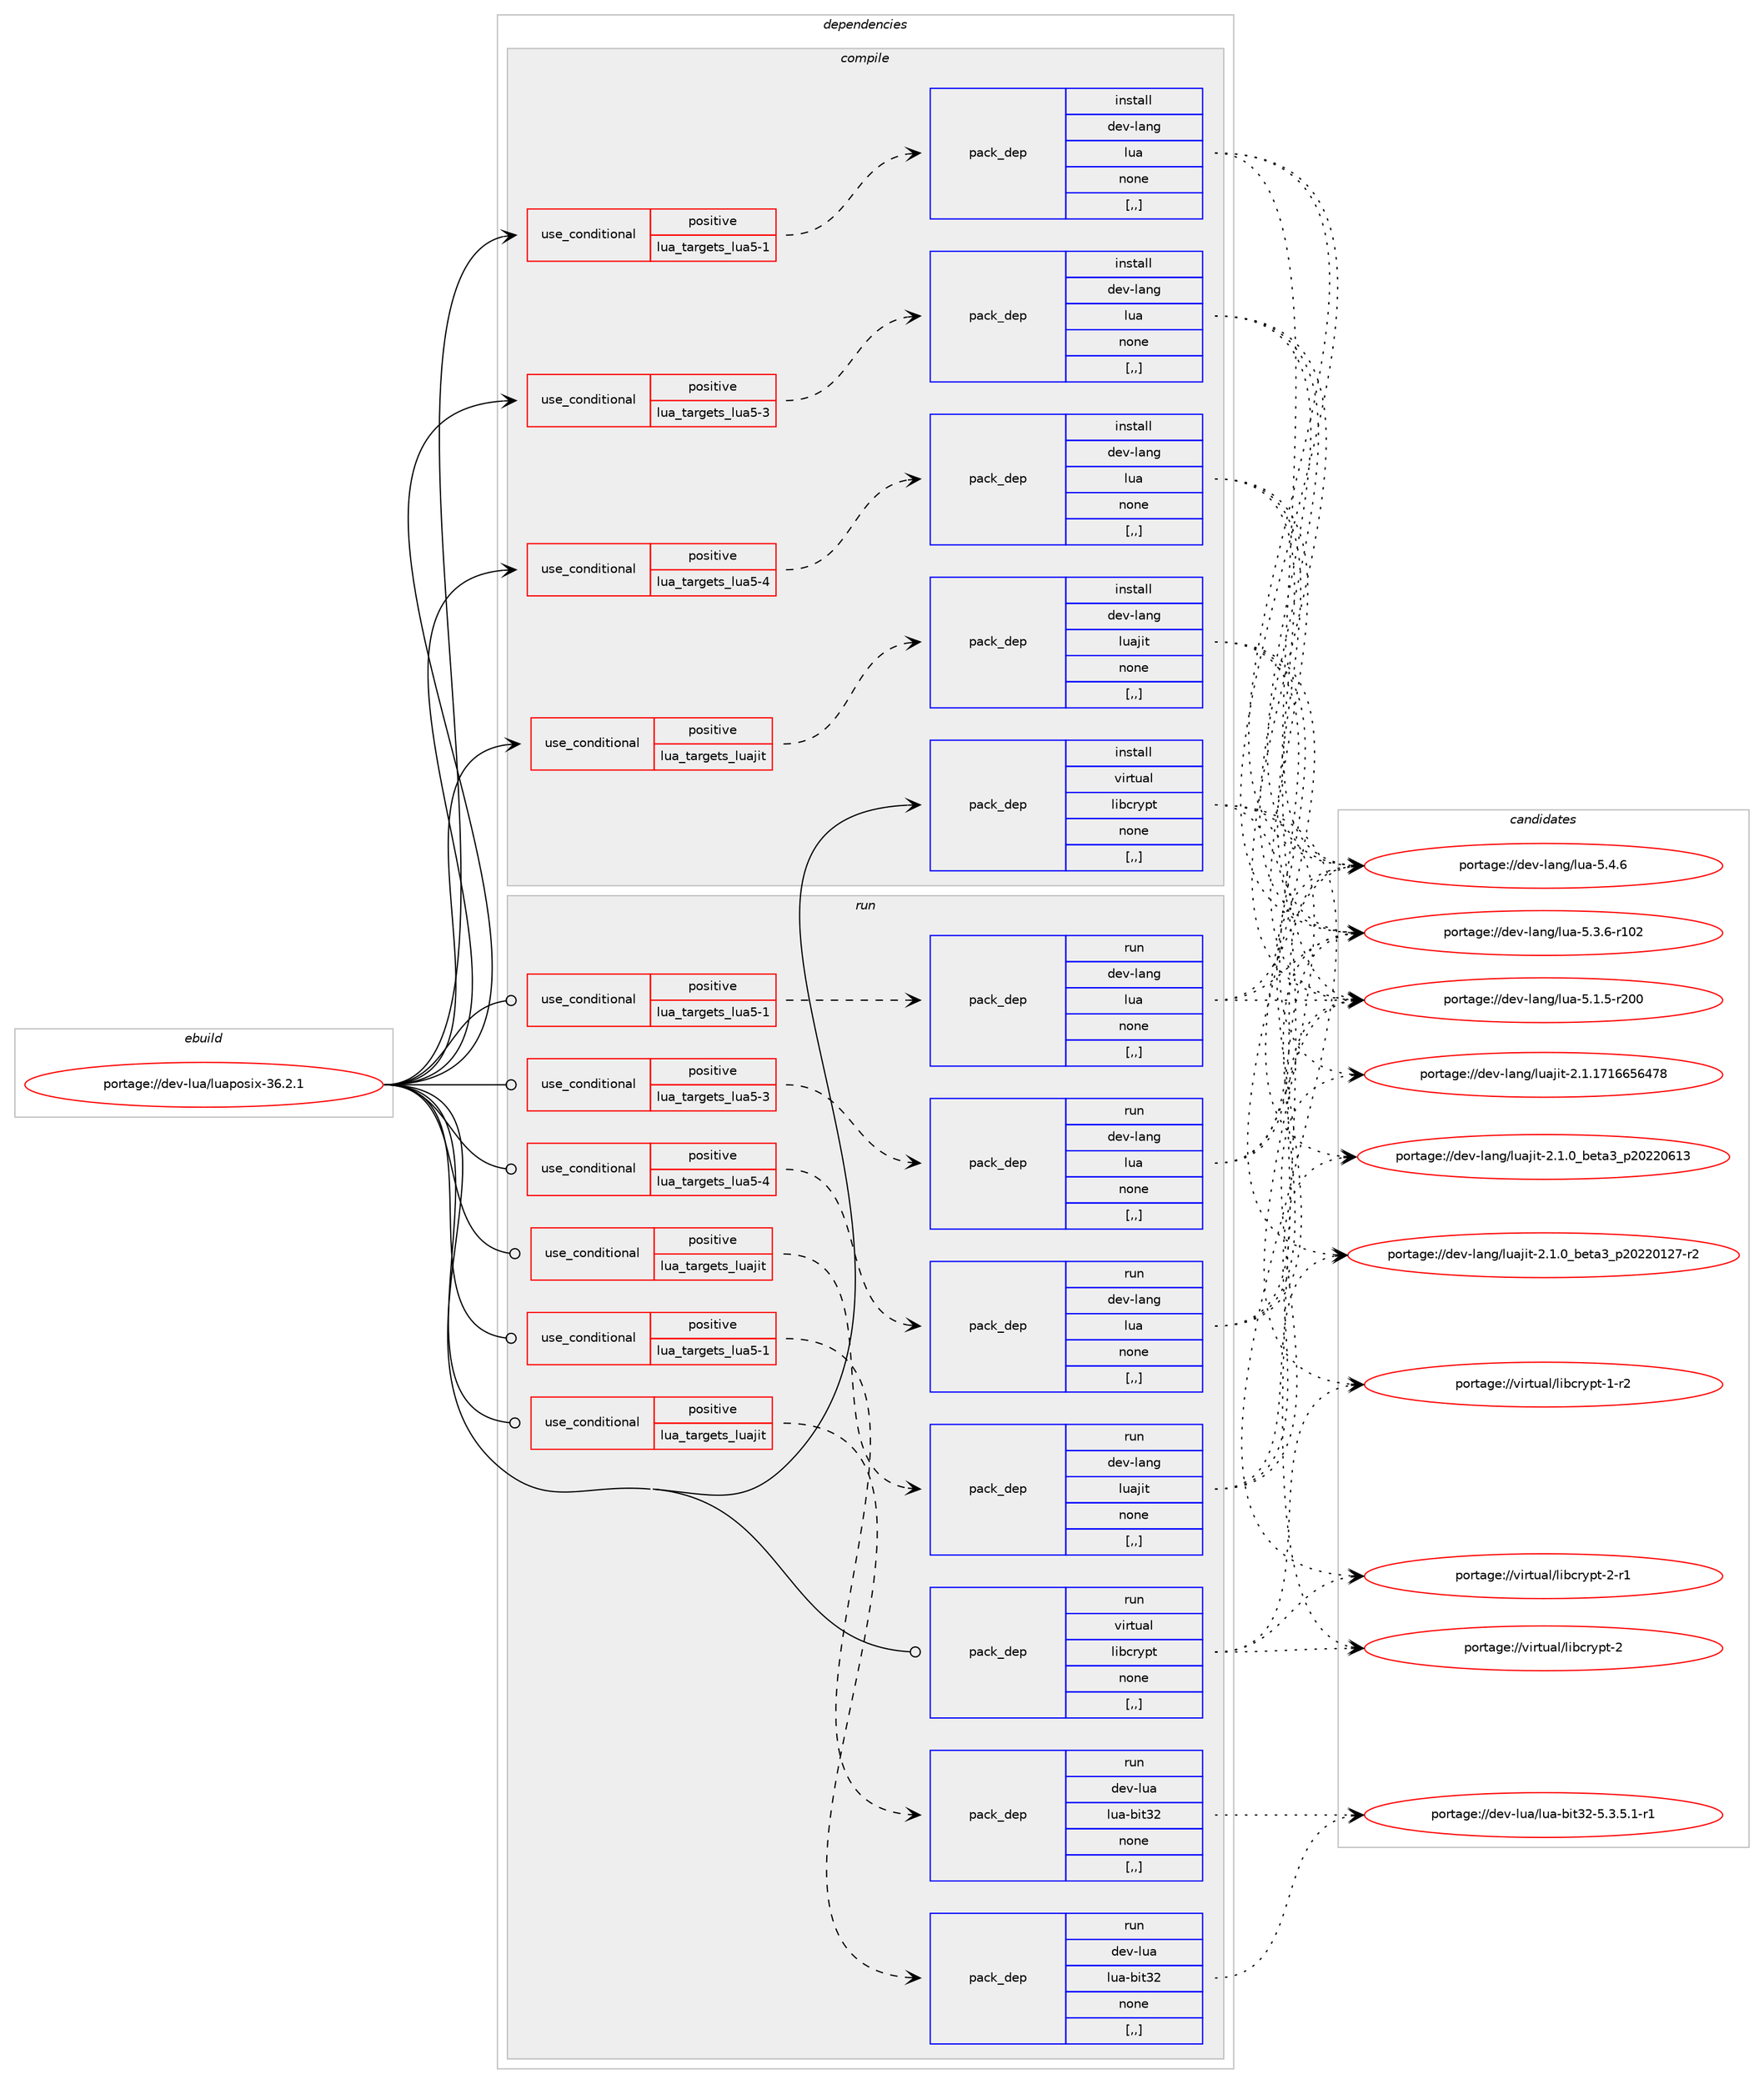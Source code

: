 digraph prolog {

# *************
# Graph options
# *************

newrank=true;
concentrate=true;
compound=true;
graph [rankdir=LR,fontname=Helvetica,fontsize=10,ranksep=1.5];#, ranksep=2.5, nodesep=0.2];
edge  [arrowhead=vee];
node  [fontname=Helvetica,fontsize=10];

# **********
# The ebuild
# **********

subgraph cluster_leftcol {
color=gray;
label=<<i>ebuild</i>>;
id [label="portage://dev-lua/luaposix-36.2.1", color=red, width=4, href="../dev-lua/luaposix-36.2.1.svg"];
}

# ****************
# The dependencies
# ****************

subgraph cluster_midcol {
color=gray;
label=<<i>dependencies</i>>;
subgraph cluster_compile {
fillcolor="#eeeeee";
style=filled;
label=<<i>compile</i>>;
subgraph cond29143 {
dependency116806 [label=<<TABLE BORDER="0" CELLBORDER="1" CELLSPACING="0" CELLPADDING="4"><TR><TD ROWSPAN="3" CELLPADDING="10">use_conditional</TD></TR><TR><TD>positive</TD></TR><TR><TD>lua_targets_lua5-1</TD></TR></TABLE>>, shape=none, color=red];
subgraph pack86464 {
dependency116807 [label=<<TABLE BORDER="0" CELLBORDER="1" CELLSPACING="0" CELLPADDING="4" WIDTH="220"><TR><TD ROWSPAN="6" CELLPADDING="30">pack_dep</TD></TR><TR><TD WIDTH="110">install</TD></TR><TR><TD>dev-lang</TD></TR><TR><TD>lua</TD></TR><TR><TD>none</TD></TR><TR><TD>[,,]</TD></TR></TABLE>>, shape=none, color=blue];
}
dependency116806:e -> dependency116807:w [weight=20,style="dashed",arrowhead="vee"];
}
id:e -> dependency116806:w [weight=20,style="solid",arrowhead="vee"];
subgraph cond29144 {
dependency116808 [label=<<TABLE BORDER="0" CELLBORDER="1" CELLSPACING="0" CELLPADDING="4"><TR><TD ROWSPAN="3" CELLPADDING="10">use_conditional</TD></TR><TR><TD>positive</TD></TR><TR><TD>lua_targets_lua5-3</TD></TR></TABLE>>, shape=none, color=red];
subgraph pack86465 {
dependency116809 [label=<<TABLE BORDER="0" CELLBORDER="1" CELLSPACING="0" CELLPADDING="4" WIDTH="220"><TR><TD ROWSPAN="6" CELLPADDING="30">pack_dep</TD></TR><TR><TD WIDTH="110">install</TD></TR><TR><TD>dev-lang</TD></TR><TR><TD>lua</TD></TR><TR><TD>none</TD></TR><TR><TD>[,,]</TD></TR></TABLE>>, shape=none, color=blue];
}
dependency116808:e -> dependency116809:w [weight=20,style="dashed",arrowhead="vee"];
}
id:e -> dependency116808:w [weight=20,style="solid",arrowhead="vee"];
subgraph cond29145 {
dependency116810 [label=<<TABLE BORDER="0" CELLBORDER="1" CELLSPACING="0" CELLPADDING="4"><TR><TD ROWSPAN="3" CELLPADDING="10">use_conditional</TD></TR><TR><TD>positive</TD></TR><TR><TD>lua_targets_lua5-4</TD></TR></TABLE>>, shape=none, color=red];
subgraph pack86466 {
dependency116811 [label=<<TABLE BORDER="0" CELLBORDER="1" CELLSPACING="0" CELLPADDING="4" WIDTH="220"><TR><TD ROWSPAN="6" CELLPADDING="30">pack_dep</TD></TR><TR><TD WIDTH="110">install</TD></TR><TR><TD>dev-lang</TD></TR><TR><TD>lua</TD></TR><TR><TD>none</TD></TR><TR><TD>[,,]</TD></TR></TABLE>>, shape=none, color=blue];
}
dependency116810:e -> dependency116811:w [weight=20,style="dashed",arrowhead="vee"];
}
id:e -> dependency116810:w [weight=20,style="solid",arrowhead="vee"];
subgraph cond29146 {
dependency116812 [label=<<TABLE BORDER="0" CELLBORDER="1" CELLSPACING="0" CELLPADDING="4"><TR><TD ROWSPAN="3" CELLPADDING="10">use_conditional</TD></TR><TR><TD>positive</TD></TR><TR><TD>lua_targets_luajit</TD></TR></TABLE>>, shape=none, color=red];
subgraph pack86467 {
dependency116813 [label=<<TABLE BORDER="0" CELLBORDER="1" CELLSPACING="0" CELLPADDING="4" WIDTH="220"><TR><TD ROWSPAN="6" CELLPADDING="30">pack_dep</TD></TR><TR><TD WIDTH="110">install</TD></TR><TR><TD>dev-lang</TD></TR><TR><TD>luajit</TD></TR><TR><TD>none</TD></TR><TR><TD>[,,]</TD></TR></TABLE>>, shape=none, color=blue];
}
dependency116812:e -> dependency116813:w [weight=20,style="dashed",arrowhead="vee"];
}
id:e -> dependency116812:w [weight=20,style="solid",arrowhead="vee"];
subgraph pack86468 {
dependency116814 [label=<<TABLE BORDER="0" CELLBORDER="1" CELLSPACING="0" CELLPADDING="4" WIDTH="220"><TR><TD ROWSPAN="6" CELLPADDING="30">pack_dep</TD></TR><TR><TD WIDTH="110">install</TD></TR><TR><TD>virtual</TD></TR><TR><TD>libcrypt</TD></TR><TR><TD>none</TD></TR><TR><TD>[,,]</TD></TR></TABLE>>, shape=none, color=blue];
}
id:e -> dependency116814:w [weight=20,style="solid",arrowhead="vee"];
}
subgraph cluster_compileandrun {
fillcolor="#eeeeee";
style=filled;
label=<<i>compile and run</i>>;
}
subgraph cluster_run {
fillcolor="#eeeeee";
style=filled;
label=<<i>run</i>>;
subgraph cond29147 {
dependency116815 [label=<<TABLE BORDER="0" CELLBORDER="1" CELLSPACING="0" CELLPADDING="4"><TR><TD ROWSPAN="3" CELLPADDING="10">use_conditional</TD></TR><TR><TD>positive</TD></TR><TR><TD>lua_targets_lua5-1</TD></TR></TABLE>>, shape=none, color=red];
subgraph pack86469 {
dependency116816 [label=<<TABLE BORDER="0" CELLBORDER="1" CELLSPACING="0" CELLPADDING="4" WIDTH="220"><TR><TD ROWSPAN="6" CELLPADDING="30">pack_dep</TD></TR><TR><TD WIDTH="110">run</TD></TR><TR><TD>dev-lang</TD></TR><TR><TD>lua</TD></TR><TR><TD>none</TD></TR><TR><TD>[,,]</TD></TR></TABLE>>, shape=none, color=blue];
}
dependency116815:e -> dependency116816:w [weight=20,style="dashed",arrowhead="vee"];
}
id:e -> dependency116815:w [weight=20,style="solid",arrowhead="odot"];
subgraph cond29148 {
dependency116817 [label=<<TABLE BORDER="0" CELLBORDER="1" CELLSPACING="0" CELLPADDING="4"><TR><TD ROWSPAN="3" CELLPADDING="10">use_conditional</TD></TR><TR><TD>positive</TD></TR><TR><TD>lua_targets_lua5-1</TD></TR></TABLE>>, shape=none, color=red];
subgraph pack86470 {
dependency116818 [label=<<TABLE BORDER="0" CELLBORDER="1" CELLSPACING="0" CELLPADDING="4" WIDTH="220"><TR><TD ROWSPAN="6" CELLPADDING="30">pack_dep</TD></TR><TR><TD WIDTH="110">run</TD></TR><TR><TD>dev-lua</TD></TR><TR><TD>lua-bit32</TD></TR><TR><TD>none</TD></TR><TR><TD>[,,]</TD></TR></TABLE>>, shape=none, color=blue];
}
dependency116817:e -> dependency116818:w [weight=20,style="dashed",arrowhead="vee"];
}
id:e -> dependency116817:w [weight=20,style="solid",arrowhead="odot"];
subgraph cond29149 {
dependency116819 [label=<<TABLE BORDER="0" CELLBORDER="1" CELLSPACING="0" CELLPADDING="4"><TR><TD ROWSPAN="3" CELLPADDING="10">use_conditional</TD></TR><TR><TD>positive</TD></TR><TR><TD>lua_targets_lua5-3</TD></TR></TABLE>>, shape=none, color=red];
subgraph pack86471 {
dependency116820 [label=<<TABLE BORDER="0" CELLBORDER="1" CELLSPACING="0" CELLPADDING="4" WIDTH="220"><TR><TD ROWSPAN="6" CELLPADDING="30">pack_dep</TD></TR><TR><TD WIDTH="110">run</TD></TR><TR><TD>dev-lang</TD></TR><TR><TD>lua</TD></TR><TR><TD>none</TD></TR><TR><TD>[,,]</TD></TR></TABLE>>, shape=none, color=blue];
}
dependency116819:e -> dependency116820:w [weight=20,style="dashed",arrowhead="vee"];
}
id:e -> dependency116819:w [weight=20,style="solid",arrowhead="odot"];
subgraph cond29150 {
dependency116821 [label=<<TABLE BORDER="0" CELLBORDER="1" CELLSPACING="0" CELLPADDING="4"><TR><TD ROWSPAN="3" CELLPADDING="10">use_conditional</TD></TR><TR><TD>positive</TD></TR><TR><TD>lua_targets_lua5-4</TD></TR></TABLE>>, shape=none, color=red];
subgraph pack86472 {
dependency116822 [label=<<TABLE BORDER="0" CELLBORDER="1" CELLSPACING="0" CELLPADDING="4" WIDTH="220"><TR><TD ROWSPAN="6" CELLPADDING="30">pack_dep</TD></TR><TR><TD WIDTH="110">run</TD></TR><TR><TD>dev-lang</TD></TR><TR><TD>lua</TD></TR><TR><TD>none</TD></TR><TR><TD>[,,]</TD></TR></TABLE>>, shape=none, color=blue];
}
dependency116821:e -> dependency116822:w [weight=20,style="dashed",arrowhead="vee"];
}
id:e -> dependency116821:w [weight=20,style="solid",arrowhead="odot"];
subgraph cond29151 {
dependency116823 [label=<<TABLE BORDER="0" CELLBORDER="1" CELLSPACING="0" CELLPADDING="4"><TR><TD ROWSPAN="3" CELLPADDING="10">use_conditional</TD></TR><TR><TD>positive</TD></TR><TR><TD>lua_targets_luajit</TD></TR></TABLE>>, shape=none, color=red];
subgraph pack86473 {
dependency116824 [label=<<TABLE BORDER="0" CELLBORDER="1" CELLSPACING="0" CELLPADDING="4" WIDTH="220"><TR><TD ROWSPAN="6" CELLPADDING="30">pack_dep</TD></TR><TR><TD WIDTH="110">run</TD></TR><TR><TD>dev-lang</TD></TR><TR><TD>luajit</TD></TR><TR><TD>none</TD></TR><TR><TD>[,,]</TD></TR></TABLE>>, shape=none, color=blue];
}
dependency116823:e -> dependency116824:w [weight=20,style="dashed",arrowhead="vee"];
}
id:e -> dependency116823:w [weight=20,style="solid",arrowhead="odot"];
subgraph cond29152 {
dependency116825 [label=<<TABLE BORDER="0" CELLBORDER="1" CELLSPACING="0" CELLPADDING="4"><TR><TD ROWSPAN="3" CELLPADDING="10">use_conditional</TD></TR><TR><TD>positive</TD></TR><TR><TD>lua_targets_luajit</TD></TR></TABLE>>, shape=none, color=red];
subgraph pack86474 {
dependency116826 [label=<<TABLE BORDER="0" CELLBORDER="1" CELLSPACING="0" CELLPADDING="4" WIDTH="220"><TR><TD ROWSPAN="6" CELLPADDING="30">pack_dep</TD></TR><TR><TD WIDTH="110">run</TD></TR><TR><TD>dev-lua</TD></TR><TR><TD>lua-bit32</TD></TR><TR><TD>none</TD></TR><TR><TD>[,,]</TD></TR></TABLE>>, shape=none, color=blue];
}
dependency116825:e -> dependency116826:w [weight=20,style="dashed",arrowhead="vee"];
}
id:e -> dependency116825:w [weight=20,style="solid",arrowhead="odot"];
subgraph pack86475 {
dependency116827 [label=<<TABLE BORDER="0" CELLBORDER="1" CELLSPACING="0" CELLPADDING="4" WIDTH="220"><TR><TD ROWSPAN="6" CELLPADDING="30">pack_dep</TD></TR><TR><TD WIDTH="110">run</TD></TR><TR><TD>virtual</TD></TR><TR><TD>libcrypt</TD></TR><TR><TD>none</TD></TR><TR><TD>[,,]</TD></TR></TABLE>>, shape=none, color=blue];
}
id:e -> dependency116827:w [weight=20,style="solid",arrowhead="odot"];
}
}

# **************
# The candidates
# **************

subgraph cluster_choices {
rank=same;
color=gray;
label=<<i>candidates</i>>;

subgraph choice86464 {
color=black;
nodesep=1;
choice10010111845108971101034710811797455346524654 [label="portage://dev-lang/lua-5.4.6", color=red, width=4,href="../dev-lang/lua-5.4.6.svg"];
choice1001011184510897110103471081179745534651465445114494850 [label="portage://dev-lang/lua-5.3.6-r102", color=red, width=4,href="../dev-lang/lua-5.3.6-r102.svg"];
choice1001011184510897110103471081179745534649465345114504848 [label="portage://dev-lang/lua-5.1.5-r200", color=red, width=4,href="../dev-lang/lua-5.1.5-r200.svg"];
dependency116807:e -> choice10010111845108971101034710811797455346524654:w [style=dotted,weight="100"];
dependency116807:e -> choice1001011184510897110103471081179745534651465445114494850:w [style=dotted,weight="100"];
dependency116807:e -> choice1001011184510897110103471081179745534649465345114504848:w [style=dotted,weight="100"];
}
subgraph choice86465 {
color=black;
nodesep=1;
choice10010111845108971101034710811797455346524654 [label="portage://dev-lang/lua-5.4.6", color=red, width=4,href="../dev-lang/lua-5.4.6.svg"];
choice1001011184510897110103471081179745534651465445114494850 [label="portage://dev-lang/lua-5.3.6-r102", color=red, width=4,href="../dev-lang/lua-5.3.6-r102.svg"];
choice1001011184510897110103471081179745534649465345114504848 [label="portage://dev-lang/lua-5.1.5-r200", color=red, width=4,href="../dev-lang/lua-5.1.5-r200.svg"];
dependency116809:e -> choice10010111845108971101034710811797455346524654:w [style=dotted,weight="100"];
dependency116809:e -> choice1001011184510897110103471081179745534651465445114494850:w [style=dotted,weight="100"];
dependency116809:e -> choice1001011184510897110103471081179745534649465345114504848:w [style=dotted,weight="100"];
}
subgraph choice86466 {
color=black;
nodesep=1;
choice10010111845108971101034710811797455346524654 [label="portage://dev-lang/lua-5.4.6", color=red, width=4,href="../dev-lang/lua-5.4.6.svg"];
choice1001011184510897110103471081179745534651465445114494850 [label="portage://dev-lang/lua-5.3.6-r102", color=red, width=4,href="../dev-lang/lua-5.3.6-r102.svg"];
choice1001011184510897110103471081179745534649465345114504848 [label="portage://dev-lang/lua-5.1.5-r200", color=red, width=4,href="../dev-lang/lua-5.1.5-r200.svg"];
dependency116811:e -> choice10010111845108971101034710811797455346524654:w [style=dotted,weight="100"];
dependency116811:e -> choice1001011184510897110103471081179745534651465445114494850:w [style=dotted,weight="100"];
dependency116811:e -> choice1001011184510897110103471081179745534649465345114504848:w [style=dotted,weight="100"];
}
subgraph choice86467 {
color=black;
nodesep=1;
choice10010111845108971101034710811797106105116455046494649554954545354525556 [label="portage://dev-lang/luajit-2.1.1716656478", color=red, width=4,href="../dev-lang/luajit-2.1.1716656478.svg"];
choice1001011184510897110103471081179710610511645504649464895981011169751951125048505048544951 [label="portage://dev-lang/luajit-2.1.0_beta3_p20220613", color=red, width=4,href="../dev-lang/luajit-2.1.0_beta3_p20220613.svg"];
choice10010111845108971101034710811797106105116455046494648959810111697519511250485050484950554511450 [label="portage://dev-lang/luajit-2.1.0_beta3_p20220127-r2", color=red, width=4,href="../dev-lang/luajit-2.1.0_beta3_p20220127-r2.svg"];
dependency116813:e -> choice10010111845108971101034710811797106105116455046494649554954545354525556:w [style=dotted,weight="100"];
dependency116813:e -> choice1001011184510897110103471081179710610511645504649464895981011169751951125048505048544951:w [style=dotted,weight="100"];
dependency116813:e -> choice10010111845108971101034710811797106105116455046494648959810111697519511250485050484950554511450:w [style=dotted,weight="100"];
}
subgraph choice86468 {
color=black;
nodesep=1;
choice1181051141161179710847108105989911412111211645504511449 [label="portage://virtual/libcrypt-2-r1", color=red, width=4,href="../virtual/libcrypt-2-r1.svg"];
choice118105114116117971084710810598991141211121164550 [label="portage://virtual/libcrypt-2", color=red, width=4,href="../virtual/libcrypt-2.svg"];
choice1181051141161179710847108105989911412111211645494511450 [label="portage://virtual/libcrypt-1-r2", color=red, width=4,href="../virtual/libcrypt-1-r2.svg"];
dependency116814:e -> choice1181051141161179710847108105989911412111211645504511449:w [style=dotted,weight="100"];
dependency116814:e -> choice118105114116117971084710810598991141211121164550:w [style=dotted,weight="100"];
dependency116814:e -> choice1181051141161179710847108105989911412111211645494511450:w [style=dotted,weight="100"];
}
subgraph choice86469 {
color=black;
nodesep=1;
choice10010111845108971101034710811797455346524654 [label="portage://dev-lang/lua-5.4.6", color=red, width=4,href="../dev-lang/lua-5.4.6.svg"];
choice1001011184510897110103471081179745534651465445114494850 [label="portage://dev-lang/lua-5.3.6-r102", color=red, width=4,href="../dev-lang/lua-5.3.6-r102.svg"];
choice1001011184510897110103471081179745534649465345114504848 [label="portage://dev-lang/lua-5.1.5-r200", color=red, width=4,href="../dev-lang/lua-5.1.5-r200.svg"];
dependency116816:e -> choice10010111845108971101034710811797455346524654:w [style=dotted,weight="100"];
dependency116816:e -> choice1001011184510897110103471081179745534651465445114494850:w [style=dotted,weight="100"];
dependency116816:e -> choice1001011184510897110103471081179745534649465345114504848:w [style=dotted,weight="100"];
}
subgraph choice86470 {
color=black;
nodesep=1;
choice100101118451081179747108117974598105116515045534651465346494511449 [label="portage://dev-lua/lua-bit32-5.3.5.1-r1", color=red, width=4,href="../dev-lua/lua-bit32-5.3.5.1-r1.svg"];
dependency116818:e -> choice100101118451081179747108117974598105116515045534651465346494511449:w [style=dotted,weight="100"];
}
subgraph choice86471 {
color=black;
nodesep=1;
choice10010111845108971101034710811797455346524654 [label="portage://dev-lang/lua-5.4.6", color=red, width=4,href="../dev-lang/lua-5.4.6.svg"];
choice1001011184510897110103471081179745534651465445114494850 [label="portage://dev-lang/lua-5.3.6-r102", color=red, width=4,href="../dev-lang/lua-5.3.6-r102.svg"];
choice1001011184510897110103471081179745534649465345114504848 [label="portage://dev-lang/lua-5.1.5-r200", color=red, width=4,href="../dev-lang/lua-5.1.5-r200.svg"];
dependency116820:e -> choice10010111845108971101034710811797455346524654:w [style=dotted,weight="100"];
dependency116820:e -> choice1001011184510897110103471081179745534651465445114494850:w [style=dotted,weight="100"];
dependency116820:e -> choice1001011184510897110103471081179745534649465345114504848:w [style=dotted,weight="100"];
}
subgraph choice86472 {
color=black;
nodesep=1;
choice10010111845108971101034710811797455346524654 [label="portage://dev-lang/lua-5.4.6", color=red, width=4,href="../dev-lang/lua-5.4.6.svg"];
choice1001011184510897110103471081179745534651465445114494850 [label="portage://dev-lang/lua-5.3.6-r102", color=red, width=4,href="../dev-lang/lua-5.3.6-r102.svg"];
choice1001011184510897110103471081179745534649465345114504848 [label="portage://dev-lang/lua-5.1.5-r200", color=red, width=4,href="../dev-lang/lua-5.1.5-r200.svg"];
dependency116822:e -> choice10010111845108971101034710811797455346524654:w [style=dotted,weight="100"];
dependency116822:e -> choice1001011184510897110103471081179745534651465445114494850:w [style=dotted,weight="100"];
dependency116822:e -> choice1001011184510897110103471081179745534649465345114504848:w [style=dotted,weight="100"];
}
subgraph choice86473 {
color=black;
nodesep=1;
choice10010111845108971101034710811797106105116455046494649554954545354525556 [label="portage://dev-lang/luajit-2.1.1716656478", color=red, width=4,href="../dev-lang/luajit-2.1.1716656478.svg"];
choice1001011184510897110103471081179710610511645504649464895981011169751951125048505048544951 [label="portage://dev-lang/luajit-2.1.0_beta3_p20220613", color=red, width=4,href="../dev-lang/luajit-2.1.0_beta3_p20220613.svg"];
choice10010111845108971101034710811797106105116455046494648959810111697519511250485050484950554511450 [label="portage://dev-lang/luajit-2.1.0_beta3_p20220127-r2", color=red, width=4,href="../dev-lang/luajit-2.1.0_beta3_p20220127-r2.svg"];
dependency116824:e -> choice10010111845108971101034710811797106105116455046494649554954545354525556:w [style=dotted,weight="100"];
dependency116824:e -> choice1001011184510897110103471081179710610511645504649464895981011169751951125048505048544951:w [style=dotted,weight="100"];
dependency116824:e -> choice10010111845108971101034710811797106105116455046494648959810111697519511250485050484950554511450:w [style=dotted,weight="100"];
}
subgraph choice86474 {
color=black;
nodesep=1;
choice100101118451081179747108117974598105116515045534651465346494511449 [label="portage://dev-lua/lua-bit32-5.3.5.1-r1", color=red, width=4,href="../dev-lua/lua-bit32-5.3.5.1-r1.svg"];
dependency116826:e -> choice100101118451081179747108117974598105116515045534651465346494511449:w [style=dotted,weight="100"];
}
subgraph choice86475 {
color=black;
nodesep=1;
choice1181051141161179710847108105989911412111211645504511449 [label="portage://virtual/libcrypt-2-r1", color=red, width=4,href="../virtual/libcrypt-2-r1.svg"];
choice118105114116117971084710810598991141211121164550 [label="portage://virtual/libcrypt-2", color=red, width=4,href="../virtual/libcrypt-2.svg"];
choice1181051141161179710847108105989911412111211645494511450 [label="portage://virtual/libcrypt-1-r2", color=red, width=4,href="../virtual/libcrypt-1-r2.svg"];
dependency116827:e -> choice1181051141161179710847108105989911412111211645504511449:w [style=dotted,weight="100"];
dependency116827:e -> choice118105114116117971084710810598991141211121164550:w [style=dotted,weight="100"];
dependency116827:e -> choice1181051141161179710847108105989911412111211645494511450:w [style=dotted,weight="100"];
}
}

}
